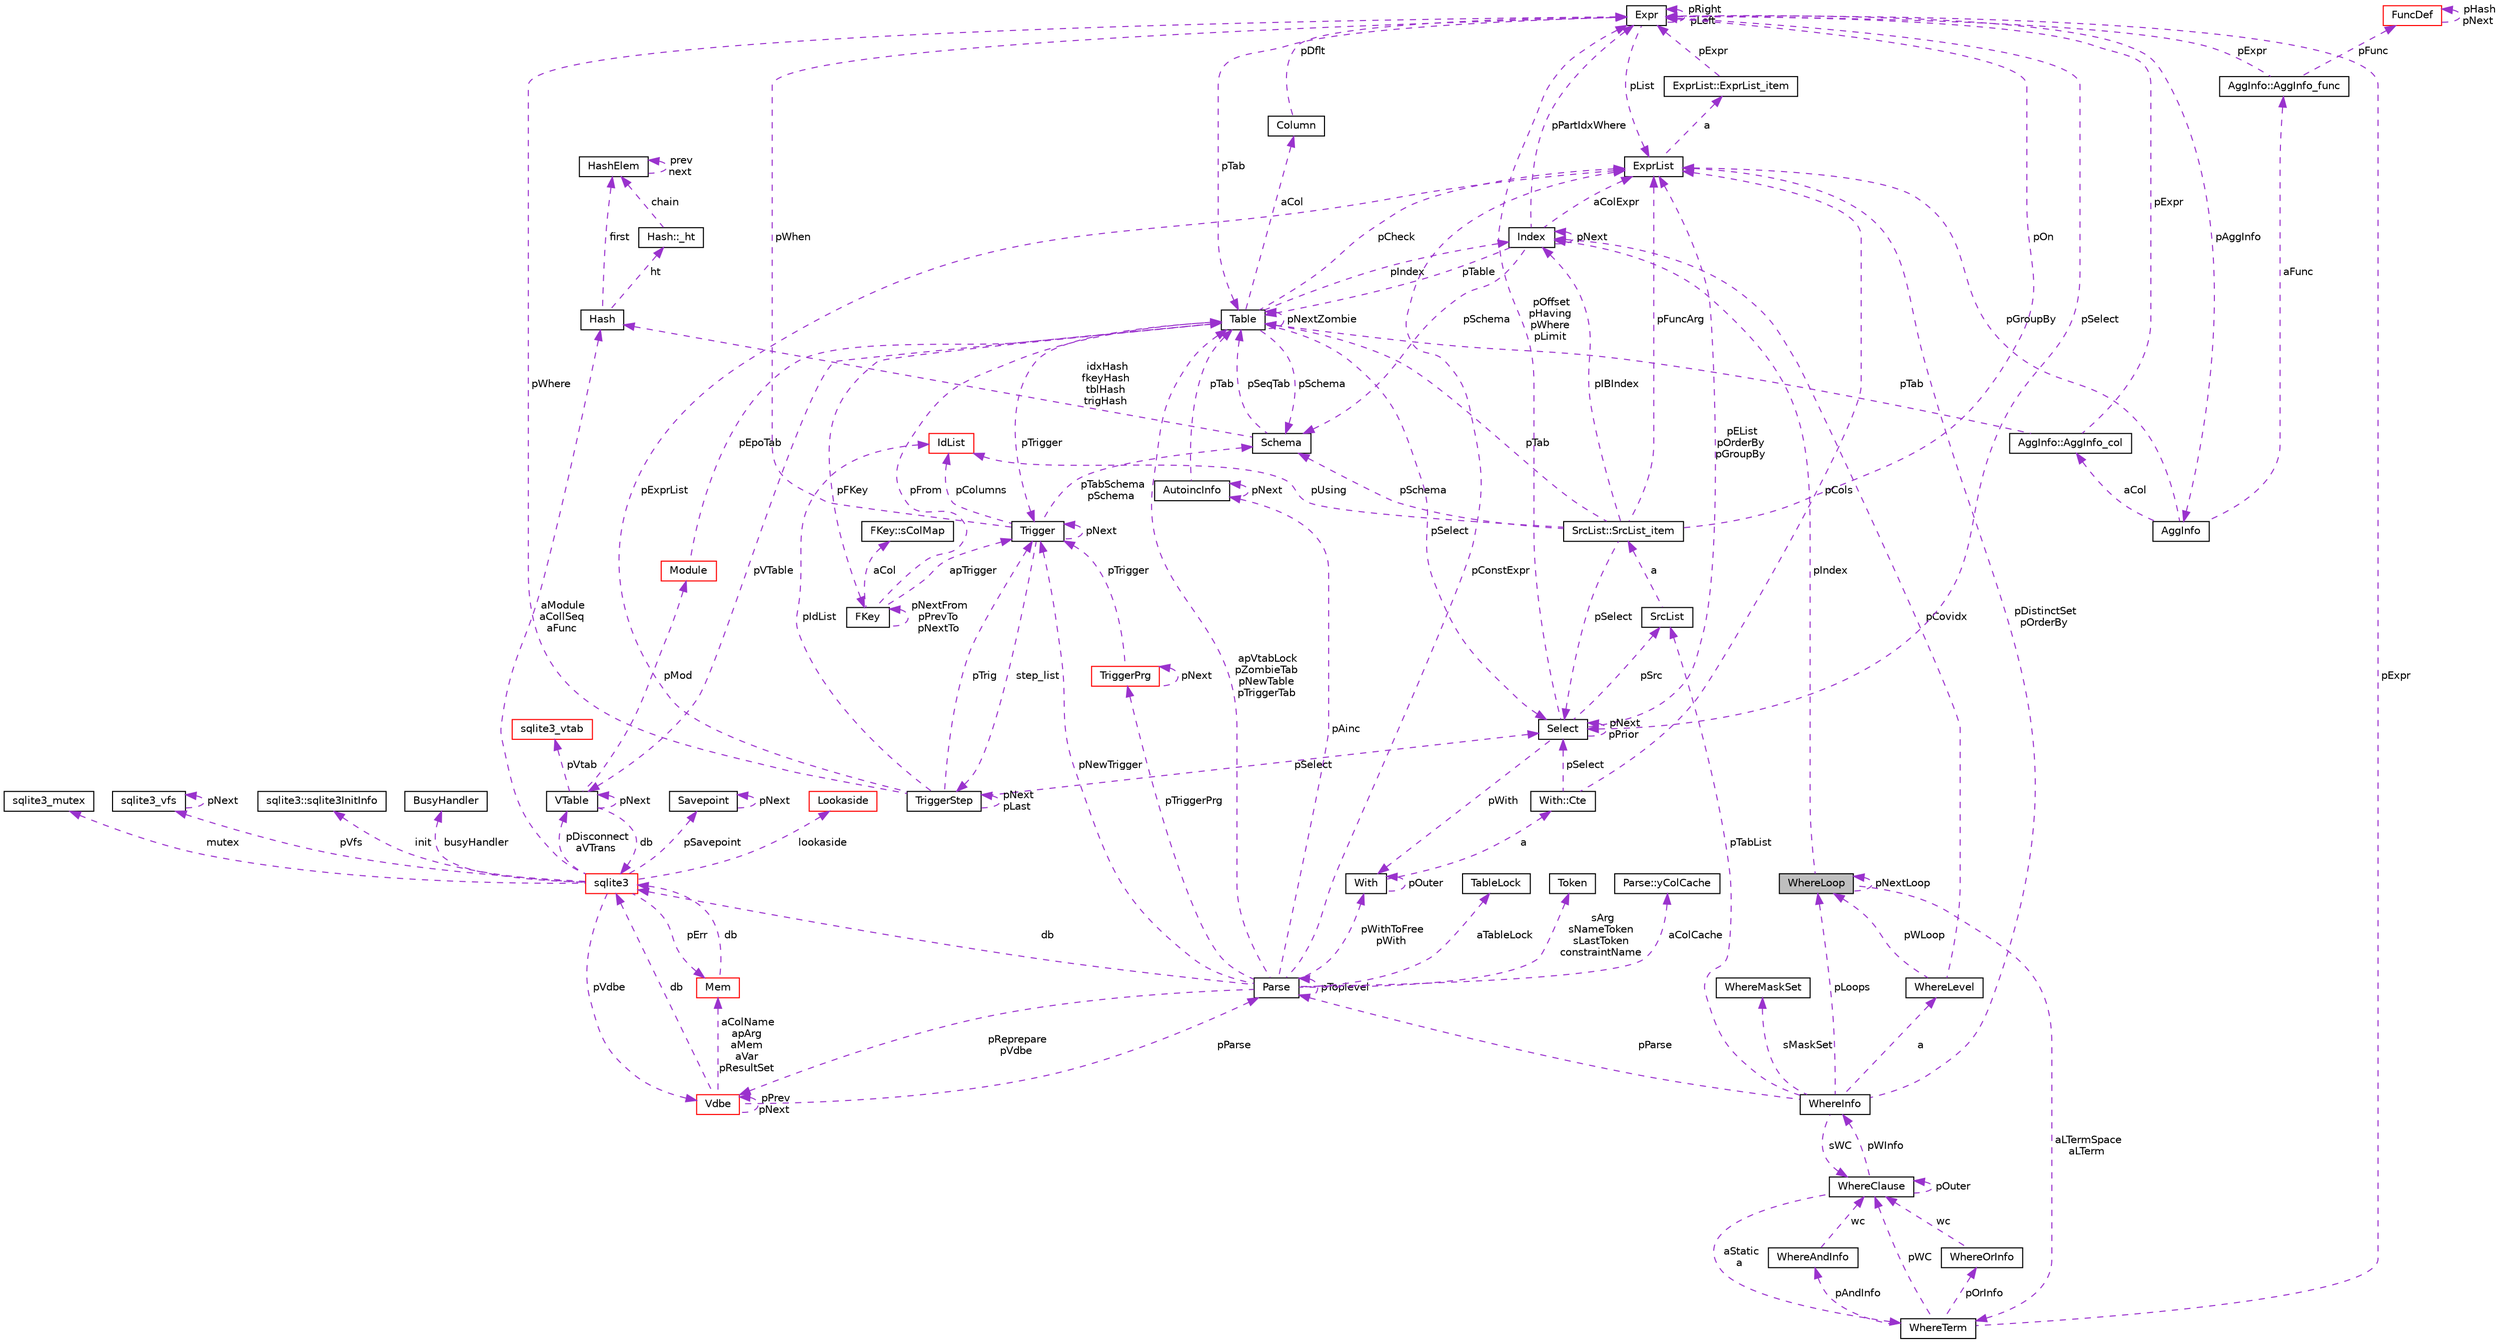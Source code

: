 digraph "WhereLoop"
{
  edge [fontname="Helvetica",fontsize="10",labelfontname="Helvetica",labelfontsize="10"];
  node [fontname="Helvetica",fontsize="10",shape=record];
  Node1 [label="WhereLoop",height=0.2,width=0.4,color="black", fillcolor="grey75", style="filled", fontcolor="black"];
  Node1 -> Node1 [dir="back",color="darkorchid3",fontsize="10",style="dashed",label=" pNextLoop" ];
  Node2 -> Node1 [dir="back",color="darkorchid3",fontsize="10",style="dashed",label=" aLTermSpace\naLTerm" ];
  Node2 [label="WhereTerm",height=0.2,width=0.4,color="black", fillcolor="white", style="filled",URL="$structWhereTerm.html"];
  Node3 -> Node2 [dir="back",color="darkorchid3",fontsize="10",style="dashed",label=" pAndInfo" ];
  Node3 [label="WhereAndInfo",height=0.2,width=0.4,color="black", fillcolor="white", style="filled",URL="$structWhereAndInfo.html"];
  Node4 -> Node3 [dir="back",color="darkorchid3",fontsize="10",style="dashed",label=" wc" ];
  Node4 [label="WhereClause",height=0.2,width=0.4,color="black", fillcolor="white", style="filled",URL="$structWhereClause.html"];
  Node2 -> Node4 [dir="back",color="darkorchid3",fontsize="10",style="dashed",label=" aStatic\na" ];
  Node5 -> Node4 [dir="back",color="darkorchid3",fontsize="10",style="dashed",label=" pWInfo" ];
  Node5 [label="WhereInfo",height=0.2,width=0.4,color="black", fillcolor="white", style="filled",URL="$structWhereInfo.html"];
  Node1 -> Node5 [dir="back",color="darkorchid3",fontsize="10",style="dashed",label=" pLoops" ];
  Node4 -> Node5 [dir="back",color="darkorchid3",fontsize="10",style="dashed",label=" sWC" ];
  Node6 -> Node5 [dir="back",color="darkorchid3",fontsize="10",style="dashed",label=" a" ];
  Node6 [label="WhereLevel",height=0.2,width=0.4,color="black", fillcolor="white", style="filled",URL="$structWhereLevel.html"];
  Node1 -> Node6 [dir="back",color="darkorchid3",fontsize="10",style="dashed",label=" pWLoop" ];
  Node7 -> Node6 [dir="back",color="darkorchid3",fontsize="10",style="dashed",label=" pCovidx" ];
  Node7 [label="Index",height=0.2,width=0.4,color="black", fillcolor="white", style="filled",URL="$structIndex.html"];
  Node8 -> Node7 [dir="back",color="darkorchid3",fontsize="10",style="dashed",label=" pSchema" ];
  Node8 [label="Schema",height=0.2,width=0.4,color="black", fillcolor="white", style="filled",URL="$structSchema.html"];
  Node9 -> Node8 [dir="back",color="darkorchid3",fontsize="10",style="dashed",label=" pSeqTab" ];
  Node9 [label="Table",height=0.2,width=0.4,color="black", fillcolor="white", style="filled",URL="$structTable.html"];
  Node8 -> Node9 [dir="back",color="darkorchid3",fontsize="10",style="dashed",label=" pSchema" ];
  Node10 -> Node9 [dir="back",color="darkorchid3",fontsize="10",style="dashed",label=" aCol" ];
  Node10 [label="Column",height=0.2,width=0.4,color="black", fillcolor="white", style="filled",URL="$structColumn.html"];
  Node11 -> Node10 [dir="back",color="darkorchid3",fontsize="10",style="dashed",label=" pDflt" ];
  Node11 [label="Expr",height=0.2,width=0.4,color="black", fillcolor="white", style="filled",URL="$structExpr.html"];
  Node12 -> Node11 [dir="back",color="darkorchid3",fontsize="10",style="dashed",label=" pAggInfo" ];
  Node12 [label="AggInfo",height=0.2,width=0.4,color="black", fillcolor="white", style="filled",URL="$structAggInfo.html"];
  Node13 -> Node12 [dir="back",color="darkorchid3",fontsize="10",style="dashed",label=" aCol" ];
  Node13 [label="AggInfo::AggInfo_col",height=0.2,width=0.4,color="black", fillcolor="white", style="filled",URL="$structAggInfo_1_1AggInfo__col.html"];
  Node11 -> Node13 [dir="back",color="darkorchid3",fontsize="10",style="dashed",label=" pExpr" ];
  Node9 -> Node13 [dir="back",color="darkorchid3",fontsize="10",style="dashed",label=" pTab" ];
  Node14 -> Node12 [dir="back",color="darkorchid3",fontsize="10",style="dashed",label=" aFunc" ];
  Node14 [label="AggInfo::AggInfo_func",height=0.2,width=0.4,color="black", fillcolor="white", style="filled",URL="$structAggInfo_1_1AggInfo__func.html"];
  Node11 -> Node14 [dir="back",color="darkorchid3",fontsize="10",style="dashed",label=" pExpr" ];
  Node15 -> Node14 [dir="back",color="darkorchid3",fontsize="10",style="dashed",label=" pFunc" ];
  Node15 [label="FuncDef",height=0.2,width=0.4,color="red", fillcolor="white", style="filled",URL="$structFuncDef.html"];
  Node15 -> Node15 [dir="back",color="darkorchid3",fontsize="10",style="dashed",label=" pHash\npNext" ];
  Node16 -> Node12 [dir="back",color="darkorchid3",fontsize="10",style="dashed",label=" pGroupBy" ];
  Node16 [label="ExprList",height=0.2,width=0.4,color="black", fillcolor="white", style="filled",URL="$structExprList.html"];
  Node17 -> Node16 [dir="back",color="darkorchid3",fontsize="10",style="dashed",label=" a" ];
  Node17 [label="ExprList::ExprList_item",height=0.2,width=0.4,color="black", fillcolor="white", style="filled",URL="$structExprList_1_1ExprList__item.html"];
  Node11 -> Node17 [dir="back",color="darkorchid3",fontsize="10",style="dashed",label=" pExpr" ];
  Node11 -> Node11 [dir="back",color="darkorchid3",fontsize="10",style="dashed",label=" pRight\npLeft" ];
  Node9 -> Node11 [dir="back",color="darkorchid3",fontsize="10",style="dashed",label=" pTab" ];
  Node18 -> Node11 [dir="back",color="darkorchid3",fontsize="10",style="dashed",label=" pSelect" ];
  Node18 [label="Select",height=0.2,width=0.4,color="black", fillcolor="white", style="filled",URL="$structSelect.html"];
  Node11 -> Node18 [dir="back",color="darkorchid3",fontsize="10",style="dashed",label=" pOffset\npHaving\npWhere\npLimit" ];
  Node19 -> Node18 [dir="back",color="darkorchid3",fontsize="10",style="dashed",label=" pWith" ];
  Node19 [label="With",height=0.2,width=0.4,color="black", fillcolor="white", style="filled",URL="$structWith.html"];
  Node20 -> Node19 [dir="back",color="darkorchid3",fontsize="10",style="dashed",label=" a" ];
  Node20 [label="With::Cte",height=0.2,width=0.4,color="black", fillcolor="white", style="filled",URL="$structWith_1_1Cte.html"];
  Node18 -> Node20 [dir="back",color="darkorchid3",fontsize="10",style="dashed",label=" pSelect" ];
  Node16 -> Node20 [dir="back",color="darkorchid3",fontsize="10",style="dashed",label=" pCols" ];
  Node19 -> Node19 [dir="back",color="darkorchid3",fontsize="10",style="dashed",label=" pOuter" ];
  Node18 -> Node18 [dir="back",color="darkorchid3",fontsize="10",style="dashed",label=" pNext\npPrior" ];
  Node21 -> Node18 [dir="back",color="darkorchid3",fontsize="10",style="dashed",label=" pSrc" ];
  Node21 [label="SrcList",height=0.2,width=0.4,color="black", fillcolor="white", style="filled",URL="$structSrcList.html"];
  Node22 -> Node21 [dir="back",color="darkorchid3",fontsize="10",style="dashed",label=" a" ];
  Node22 [label="SrcList::SrcList_item",height=0.2,width=0.4,color="black", fillcolor="white", style="filled",URL="$structSrcList_1_1SrcList__item.html"];
  Node8 -> Node22 [dir="back",color="darkorchid3",fontsize="10",style="dashed",label=" pSchema" ];
  Node11 -> Node22 [dir="back",color="darkorchid3",fontsize="10",style="dashed",label=" pOn" ];
  Node23 -> Node22 [dir="back",color="darkorchid3",fontsize="10",style="dashed",label=" pUsing" ];
  Node23 [label="IdList",height=0.2,width=0.4,color="red", fillcolor="white", style="filled",URL="$structIdList.html"];
  Node9 -> Node22 [dir="back",color="darkorchid3",fontsize="10",style="dashed",label=" pTab" ];
  Node18 -> Node22 [dir="back",color="darkorchid3",fontsize="10",style="dashed",label=" pSelect" ];
  Node7 -> Node22 [dir="back",color="darkorchid3",fontsize="10",style="dashed",label=" pIBIndex" ];
  Node16 -> Node22 [dir="back",color="darkorchid3",fontsize="10",style="dashed",label=" pFuncArg" ];
  Node16 -> Node18 [dir="back",color="darkorchid3",fontsize="10",style="dashed",label=" pEList\npOrderBy\npGroupBy" ];
  Node16 -> Node11 [dir="back",color="darkorchid3",fontsize="10",style="dashed",label=" pList" ];
  Node24 -> Node9 [dir="back",color="darkorchid3",fontsize="10",style="dashed",label=" pFKey" ];
  Node24 [label="FKey",height=0.2,width=0.4,color="black", fillcolor="white", style="filled",URL="$structFKey.html"];
  Node25 -> Node24 [dir="back",color="darkorchid3",fontsize="10",style="dashed",label=" aCol" ];
  Node25 [label="FKey::sColMap",height=0.2,width=0.4,color="black", fillcolor="white", style="filled",URL="$structFKey_1_1sColMap.html"];
  Node24 -> Node24 [dir="back",color="darkorchid3",fontsize="10",style="dashed",label=" pNextFrom\npPrevTo\npNextTo" ];
  Node9 -> Node24 [dir="back",color="darkorchid3",fontsize="10",style="dashed",label=" pFrom" ];
  Node26 -> Node24 [dir="back",color="darkorchid3",fontsize="10",style="dashed",label=" apTrigger" ];
  Node26 [label="Trigger",height=0.2,width=0.4,color="black", fillcolor="white", style="filled",URL="$structTrigger.html"];
  Node27 -> Node26 [dir="back",color="darkorchid3",fontsize="10",style="dashed",label=" step_list" ];
  Node27 [label="TriggerStep",height=0.2,width=0.4,color="black", fillcolor="white", style="filled",URL="$structTriggerStep.html"];
  Node27 -> Node27 [dir="back",color="darkorchid3",fontsize="10",style="dashed",label=" pNext\npLast" ];
  Node11 -> Node27 [dir="back",color="darkorchid3",fontsize="10",style="dashed",label=" pWhere" ];
  Node23 -> Node27 [dir="back",color="darkorchid3",fontsize="10",style="dashed",label=" pIdList" ];
  Node18 -> Node27 [dir="back",color="darkorchid3",fontsize="10",style="dashed",label=" pSelect" ];
  Node26 -> Node27 [dir="back",color="darkorchid3",fontsize="10",style="dashed",label=" pTrig" ];
  Node16 -> Node27 [dir="back",color="darkorchid3",fontsize="10",style="dashed",label=" pExprList" ];
  Node8 -> Node26 [dir="back",color="darkorchid3",fontsize="10",style="dashed",label=" pTabSchema\npSchema" ];
  Node11 -> Node26 [dir="back",color="darkorchid3",fontsize="10",style="dashed",label=" pWhen" ];
  Node23 -> Node26 [dir="back",color="darkorchid3",fontsize="10",style="dashed",label=" pColumns" ];
  Node26 -> Node26 [dir="back",color="darkorchid3",fontsize="10",style="dashed",label=" pNext" ];
  Node28 -> Node9 [dir="back",color="darkorchid3",fontsize="10",style="dashed",label=" pVTable" ];
  Node28 [label="VTable",height=0.2,width=0.4,color="black", fillcolor="white", style="filled",URL="$structVTable.html"];
  Node29 -> Node28 [dir="back",color="darkorchid3",fontsize="10",style="dashed",label=" db" ];
  Node29 [label="sqlite3",height=0.2,width=0.4,color="red", fillcolor="white", style="filled",URL="$structsqlite3.html"];
  Node30 -> Node29 [dir="back",color="darkorchid3",fontsize="10",style="dashed",label=" pErr" ];
  Node30 [label="Mem",height=0.2,width=0.4,color="red", fillcolor="white", style="filled",URL="$structMem.html"];
  Node29 -> Node30 [dir="back",color="darkorchid3",fontsize="10",style="dashed",label=" db" ];
  Node31 -> Node29 [dir="back",color="darkorchid3",fontsize="10",style="dashed",label=" pVdbe" ];
  Node31 [label="Vdbe",height=0.2,width=0.4,color="red", fillcolor="white", style="filled",URL="$structVdbe.html"];
  Node30 -> Node31 [dir="back",color="darkorchid3",fontsize="10",style="dashed",label=" aColName\napArg\naMem\naVar\npResultSet" ];
  Node31 -> Node31 [dir="back",color="darkorchid3",fontsize="10",style="dashed",label=" pPrev\npNext" ];
  Node29 -> Node31 [dir="back",color="darkorchid3",fontsize="10",style="dashed",label=" db" ];
  Node32 -> Node31 [dir="back",color="darkorchid3",fontsize="10",style="dashed",label=" pParse" ];
  Node32 [label="Parse",height=0.2,width=0.4,color="black", fillcolor="white", style="filled",URL="$structParse.html"];
  Node31 -> Node32 [dir="back",color="darkorchid3",fontsize="10",style="dashed",label=" pReprepare\npVdbe" ];
  Node29 -> Node32 [dir="back",color="darkorchid3",fontsize="10",style="dashed",label=" db" ];
  Node33 -> Node32 [dir="back",color="darkorchid3",fontsize="10",style="dashed",label=" aTableLock" ];
  Node33 [label="TableLock",height=0.2,width=0.4,color="black", fillcolor="white", style="filled",URL="$structTableLock.html"];
  Node34 -> Node32 [dir="back",color="darkorchid3",fontsize="10",style="dashed",label=" sArg\nsNameToken\nsLastToken\nconstraintName" ];
  Node34 [label="Token",height=0.2,width=0.4,color="black", fillcolor="white", style="filled",URL="$structToken.html"];
  Node19 -> Node32 [dir="back",color="darkorchid3",fontsize="10",style="dashed",label=" pWithToFree\npWith" ];
  Node35 -> Node32 [dir="back",color="darkorchid3",fontsize="10",style="dashed",label=" aColCache" ];
  Node35 [label="Parse::yColCache",height=0.2,width=0.4,color="black", fillcolor="white", style="filled",URL="$structParse_1_1yColCache.html"];
  Node9 -> Node32 [dir="back",color="darkorchid3",fontsize="10",style="dashed",label=" apVtabLock\npZombieTab\npNewTable\npTriggerTab" ];
  Node26 -> Node32 [dir="back",color="darkorchid3",fontsize="10",style="dashed",label=" pNewTrigger" ];
  Node36 -> Node32 [dir="back",color="darkorchid3",fontsize="10",style="dashed",label=" pTriggerPrg" ];
  Node36 [label="TriggerPrg",height=0.2,width=0.4,color="red", fillcolor="white", style="filled",URL="$structTriggerPrg.html"];
  Node26 -> Node36 [dir="back",color="darkorchid3",fontsize="10",style="dashed",label=" pTrigger" ];
  Node36 -> Node36 [dir="back",color="darkorchid3",fontsize="10",style="dashed",label=" pNext" ];
  Node37 -> Node32 [dir="back",color="darkorchid3",fontsize="10",style="dashed",label=" pAinc" ];
  Node37 [label="AutoincInfo",height=0.2,width=0.4,color="black", fillcolor="white", style="filled",URL="$structAutoincInfo.html"];
  Node9 -> Node37 [dir="back",color="darkorchid3",fontsize="10",style="dashed",label=" pTab" ];
  Node37 -> Node37 [dir="back",color="darkorchid3",fontsize="10",style="dashed",label=" pNext" ];
  Node16 -> Node32 [dir="back",color="darkorchid3",fontsize="10",style="dashed",label=" pConstExpr" ];
  Node32 -> Node32 [dir="back",color="darkorchid3",fontsize="10",style="dashed",label=" pToplevel" ];
  Node38 -> Node29 [dir="back",color="darkorchid3",fontsize="10",style="dashed",label=" pSavepoint" ];
  Node38 [label="Savepoint",height=0.2,width=0.4,color="black", fillcolor="white", style="filled",URL="$structSavepoint.html"];
  Node38 -> Node38 [dir="back",color="darkorchid3",fontsize="10",style="dashed",label=" pNext" ];
  Node39 -> Node29 [dir="back",color="darkorchid3",fontsize="10",style="dashed",label=" lookaside" ];
  Node39 [label="Lookaside",height=0.2,width=0.4,color="red", fillcolor="white", style="filled",URL="$structLookaside.html"];
  Node40 -> Node29 [dir="back",color="darkorchid3",fontsize="10",style="dashed",label=" mutex" ];
  Node40 [label="sqlite3_mutex",height=0.2,width=0.4,color="black", fillcolor="white", style="filled",URL="$structsqlite3__mutex.html"];
  Node41 -> Node29 [dir="back",color="darkorchid3",fontsize="10",style="dashed",label=" pVfs" ];
  Node41 [label="sqlite3_vfs",height=0.2,width=0.4,color="black", fillcolor="white", style="filled",URL="$structsqlite3__vfs.html"];
  Node41 -> Node41 [dir="back",color="darkorchid3",fontsize="10",style="dashed",label=" pNext" ];
  Node42 -> Node29 [dir="back",color="darkorchid3",fontsize="10",style="dashed",label=" init" ];
  Node42 [label="sqlite3::sqlite3InitInfo",height=0.2,width=0.4,color="black", fillcolor="white", style="filled",URL="$structsqlite3_1_1sqlite3InitInfo.html"];
  Node43 -> Node29 [dir="back",color="darkorchid3",fontsize="10",style="dashed",label=" busyHandler" ];
  Node43 [label="BusyHandler",height=0.2,width=0.4,color="black", fillcolor="white", style="filled",URL="$structBusyHandler.html"];
  Node28 -> Node29 [dir="back",color="darkorchid3",fontsize="10",style="dashed",label=" pDisconnect\naVTrans" ];
  Node44 -> Node29 [dir="back",color="darkorchid3",fontsize="10",style="dashed",label=" aModule\naCollSeq\naFunc" ];
  Node44 [label="Hash",height=0.2,width=0.4,color="black", fillcolor="white", style="filled",URL="$structHash.html"];
  Node45 -> Node44 [dir="back",color="darkorchid3",fontsize="10",style="dashed",label=" ht" ];
  Node45 [label="Hash::_ht",height=0.2,width=0.4,color="black", fillcolor="white", style="filled",URL="$structHash_1_1__ht.html"];
  Node46 -> Node45 [dir="back",color="darkorchid3",fontsize="10",style="dashed",label=" chain" ];
  Node46 [label="HashElem",height=0.2,width=0.4,color="black", fillcolor="white", style="filled",URL="$structHashElem.html"];
  Node46 -> Node46 [dir="back",color="darkorchid3",fontsize="10",style="dashed",label=" prev\nnext" ];
  Node46 -> Node44 [dir="back",color="darkorchid3",fontsize="10",style="dashed",label=" first" ];
  Node28 -> Node28 [dir="back",color="darkorchid3",fontsize="10",style="dashed",label=" pNext" ];
  Node47 -> Node28 [dir="back",color="darkorchid3",fontsize="10",style="dashed",label=" pMod" ];
  Node47 [label="Module",height=0.2,width=0.4,color="red", fillcolor="white", style="filled",URL="$structModule.html"];
  Node9 -> Node47 [dir="back",color="darkorchid3",fontsize="10",style="dashed",label=" pEpoTab" ];
  Node48 -> Node28 [dir="back",color="darkorchid3",fontsize="10",style="dashed",label=" pVtab" ];
  Node48 [label="sqlite3_vtab",height=0.2,width=0.4,color="red", fillcolor="white", style="filled",URL="$structsqlite3__vtab.html"];
  Node9 -> Node9 [dir="back",color="darkorchid3",fontsize="10",style="dashed",label=" pNextZombie" ];
  Node26 -> Node9 [dir="back",color="darkorchid3",fontsize="10",style="dashed",label=" pTrigger" ];
  Node18 -> Node9 [dir="back",color="darkorchid3",fontsize="10",style="dashed",label=" pSelect" ];
  Node16 -> Node9 [dir="back",color="darkorchid3",fontsize="10",style="dashed",label=" pCheck" ];
  Node7 -> Node9 [dir="back",color="darkorchid3",fontsize="10",style="dashed",label=" pIndex" ];
  Node44 -> Node8 [dir="back",color="darkorchid3",fontsize="10",style="dashed",label=" idxHash\nfkeyHash\ntblHash\ntrigHash" ];
  Node11 -> Node7 [dir="back",color="darkorchid3",fontsize="10",style="dashed",label=" pPartIdxWhere" ];
  Node9 -> Node7 [dir="back",color="darkorchid3",fontsize="10",style="dashed",label=" pTable" ];
  Node16 -> Node7 [dir="back",color="darkorchid3",fontsize="10",style="dashed",label=" aColExpr" ];
  Node7 -> Node7 [dir="back",color="darkorchid3",fontsize="10",style="dashed",label=" pNext" ];
  Node49 -> Node5 [dir="back",color="darkorchid3",fontsize="10",style="dashed",label=" sMaskSet" ];
  Node49 [label="WhereMaskSet",height=0.2,width=0.4,color="black", fillcolor="white", style="filled",URL="$structWhereMaskSet.html"];
  Node21 -> Node5 [dir="back",color="darkorchid3",fontsize="10",style="dashed",label=" pTabList" ];
  Node16 -> Node5 [dir="back",color="darkorchid3",fontsize="10",style="dashed",label=" pDistinctSet\npOrderBy" ];
  Node32 -> Node5 [dir="back",color="darkorchid3",fontsize="10",style="dashed",label=" pParse" ];
  Node4 -> Node4 [dir="back",color="darkorchid3",fontsize="10",style="dashed",label=" pOuter" ];
  Node50 -> Node2 [dir="back",color="darkorchid3",fontsize="10",style="dashed",label=" pOrInfo" ];
  Node50 [label="WhereOrInfo",height=0.2,width=0.4,color="black", fillcolor="white", style="filled",URL="$structWhereOrInfo.html"];
  Node4 -> Node50 [dir="back",color="darkorchid3",fontsize="10",style="dashed",label=" wc" ];
  Node11 -> Node2 [dir="back",color="darkorchid3",fontsize="10",style="dashed",label=" pExpr" ];
  Node4 -> Node2 [dir="back",color="darkorchid3",fontsize="10",style="dashed",label=" pWC" ];
  Node7 -> Node1 [dir="back",color="darkorchid3",fontsize="10",style="dashed",label=" pIndex" ];
}
